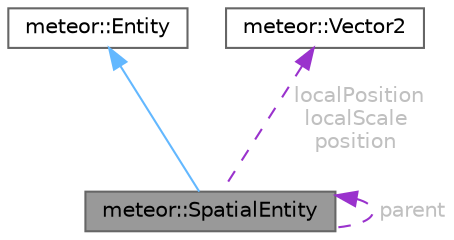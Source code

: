 digraph "meteor::SpatialEntity"
{
 // LATEX_PDF_SIZE
  bgcolor="transparent";
  edge [fontname=Helvetica,fontsize=10,labelfontname=Helvetica,labelfontsize=10];
  node [fontname=Helvetica,fontsize=10,shape=box,height=0.2,width=0.4];
  Node1 [id="Node000001",label="meteor::SpatialEntity",height=0.2,width=0.4,color="gray40", fillcolor="grey60", style="filled", fontcolor="black",tooltip="Spatial Entity is the base entity for all types present in scene. This entity keeps track of spatial ..."];
  Node2 -> Node1 [id="edge1_Node000001_Node000002",dir="back",color="steelblue1",style="solid",tooltip=" "];
  Node2 [id="Node000002",label="meteor::Entity",height=0.2,width=0.4,color="gray40", fillcolor="white", style="filled",URL="$classmeteor_1_1_entity.html",tooltip="An Entity is the base class for all data and behaviour oriented objects in meteor...."];
  Node3 -> Node1 [id="edge2_Node000001_Node000003",dir="back",color="darkorchid3",style="dashed",tooltip=" ",label=" localPosition\nlocalScale\nposition",fontcolor="grey" ];
  Node3 [id="Node000003",label="meteor::Vector2",height=0.2,width=0.4,color="gray40", fillcolor="white", style="filled",URL="$structmeteor_1_1_vector2.html",tooltip="A structure representing a 2D Vector."];
  Node1 -> Node1 [id="edge3_Node000001_Node000001",dir="back",color="darkorchid3",style="dashed",tooltip=" ",label=" parent",fontcolor="grey" ];
}
